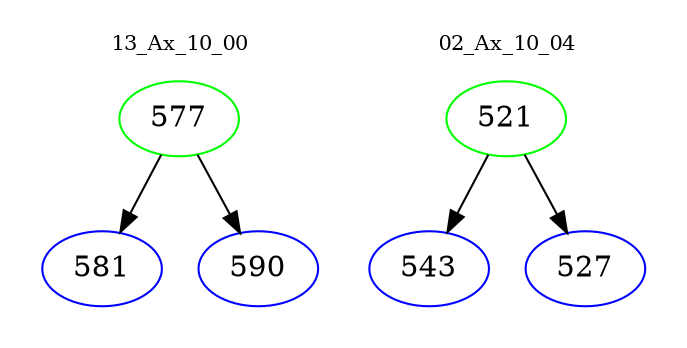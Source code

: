 digraph{
subgraph cluster_0 {
color = white
label = "13_Ax_10_00";
fontsize=10;
T0_577 [label="577", color="green"]
T0_577 -> T0_581 [color="black"]
T0_581 [label="581", color="blue"]
T0_577 -> T0_590 [color="black"]
T0_590 [label="590", color="blue"]
}
subgraph cluster_1 {
color = white
label = "02_Ax_10_04";
fontsize=10;
T1_521 [label="521", color="green"]
T1_521 -> T1_543 [color="black"]
T1_543 [label="543", color="blue"]
T1_521 -> T1_527 [color="black"]
T1_527 [label="527", color="blue"]
}
}
